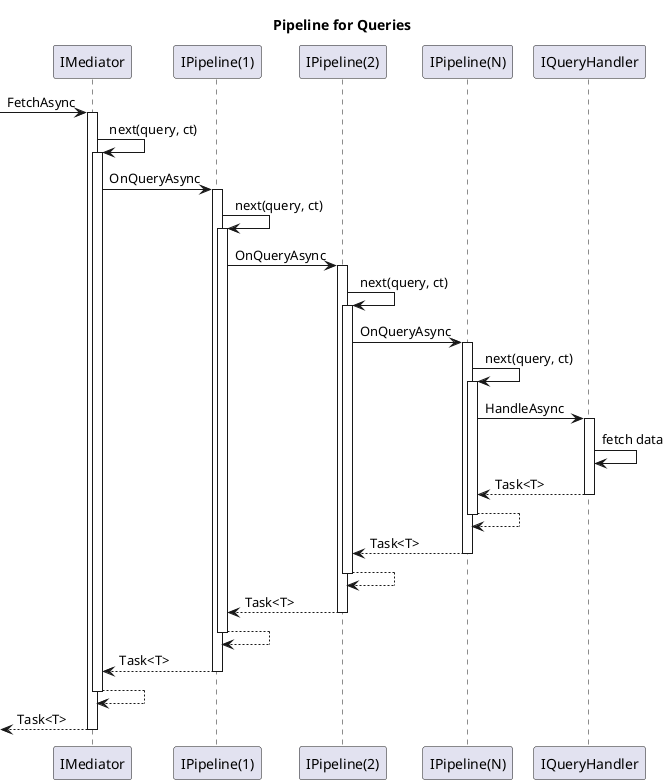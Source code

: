 @startuml pipeline-queries
title Pipeline for Queries 

[-> IMediator ++: FetchAsync
IMediator -> IMediator ++: next(query, ct)
IMediator -> "IPipeline(1)" ++: OnQueryAsync
"IPipeline(1)" -> "IPipeline(1)" ++: next(query, ct)
"IPipeline(1)" -> "IPipeline(2)" ++: OnQueryAsync
"IPipeline(2)" -> "IPipeline(2)" ++: next(query, ct)
"IPipeline(2)" -> "IPipeline(N)" ++: OnQueryAsync
"IPipeline(N)" -> "IPipeline(N)" ++: next(query, ct)
"IPipeline(N)" -> IQueryHandler ++: HandleAsync
IQueryHandler -> IQueryHandler : fetch data
return Task<T>
return
return Task<T>
return
return Task<T>
return
return Task<T>
return
return Task<T>

@enduml